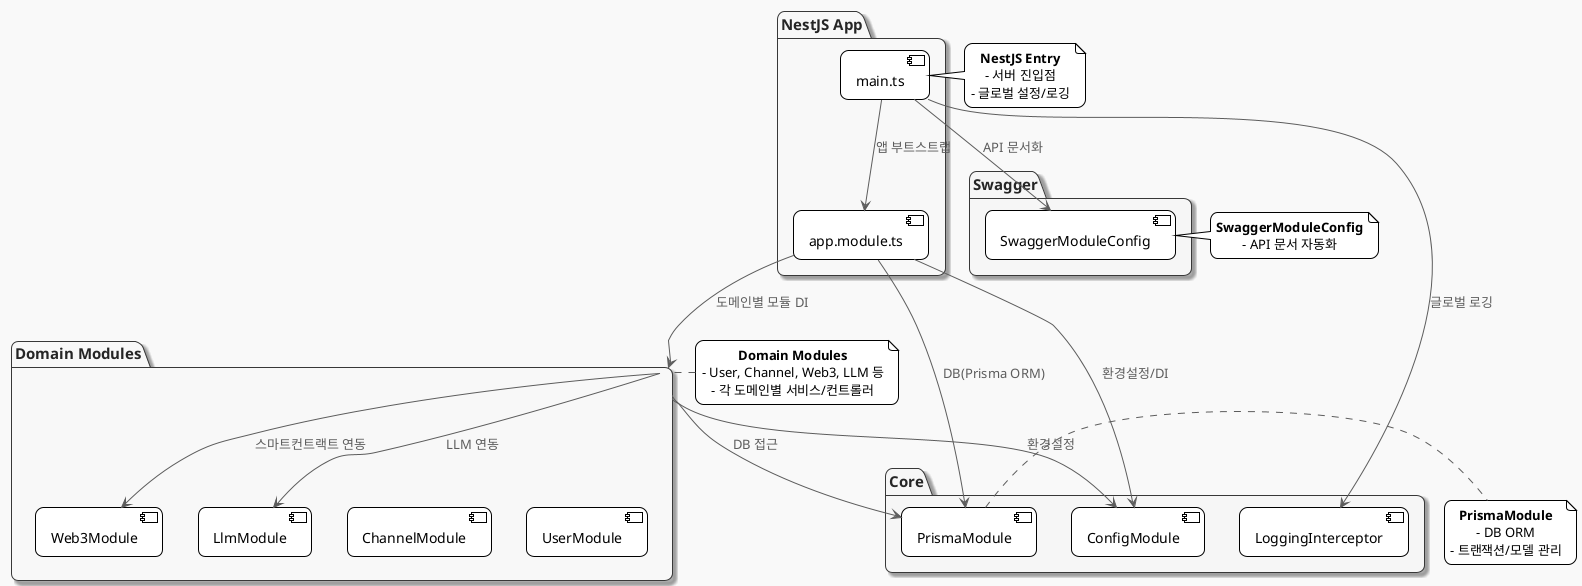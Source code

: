@startuml
!theme plain
skinparam componentStyle uml2
skinparam shadowing false
skinparam roundcorner 15
skinparam monochrome true
skinparam backgroundColor #F9F9F9
skinparam ArrowColor Black
skinparam ArrowFontColor Black
skinparam defaultFontName "Nanum Gothic"

skinparam package {
  BackgroundColor #F8F8FF
  BorderColor #333366
  FontColor #222244
  FontSize 15
  Shadowing true
}
skinparam rectangle {
  BackgroundColor #F0F8FF
  BorderColor #333366
  FontColor #222244
  Shadowing true
}
skinparam ArrowColor #336699
skinparam ArrowFontColor #336699
skinparam ArrowFontSize 13
skinparam defaultTextAlignment center

package "NestJS App" as nestjs #F8F8FF {
  [main.ts] as main
  [app.module.ts] as appmod
}

package "Core" as core #F0F8FF {
  [PrismaModule] as prisma
  [ConfigModule] as config
  [LoggingInterceptor] as logging
}

package "Domain Modules" as domain #F8F8FF {
  [UserModule] as user
  [ChannelModule] as channel
  [Web3Module] as web3
  [LlmModule] as llm
}

package "Swagger" as swagger #F0F8FF {
  [SwaggerModuleConfig] as swaggerconf
}

main --> appmod : "앱 부트스트랩"
appmod --> config : "환경설정/DI"
appmod --> prisma : "DB(Prisma ORM)"
appmod --> domain : "도메인별 모듈 DI"
main --> swaggerconf : "API 문서화"
main --> logging : "글로벌 로깅"
domain --> prisma : "DB 접근"
domain --> config : "환경설정"
domain --> web3 : "스마트컨트랙트 연동"
domain --> llm : "LLM 연동"

note right of main
  <b>NestJS Entry</b>
  - 서버 진입점
  - 글로벌 설정/로깅
end note

note left of domain
  <b>Domain Modules</b>
  - User, Channel, Web3, LLM 등
  - 각 도메인별 서비스/컨트롤러
end note

note right of prisma
  <b>PrismaModule</b>
  - DB ORM
  - 트랜잭션/모델 관리
end note

note right of swaggerconf
  <b>SwaggerModuleConfig</b>
  - API 문서 자동화
end note

@enduml
